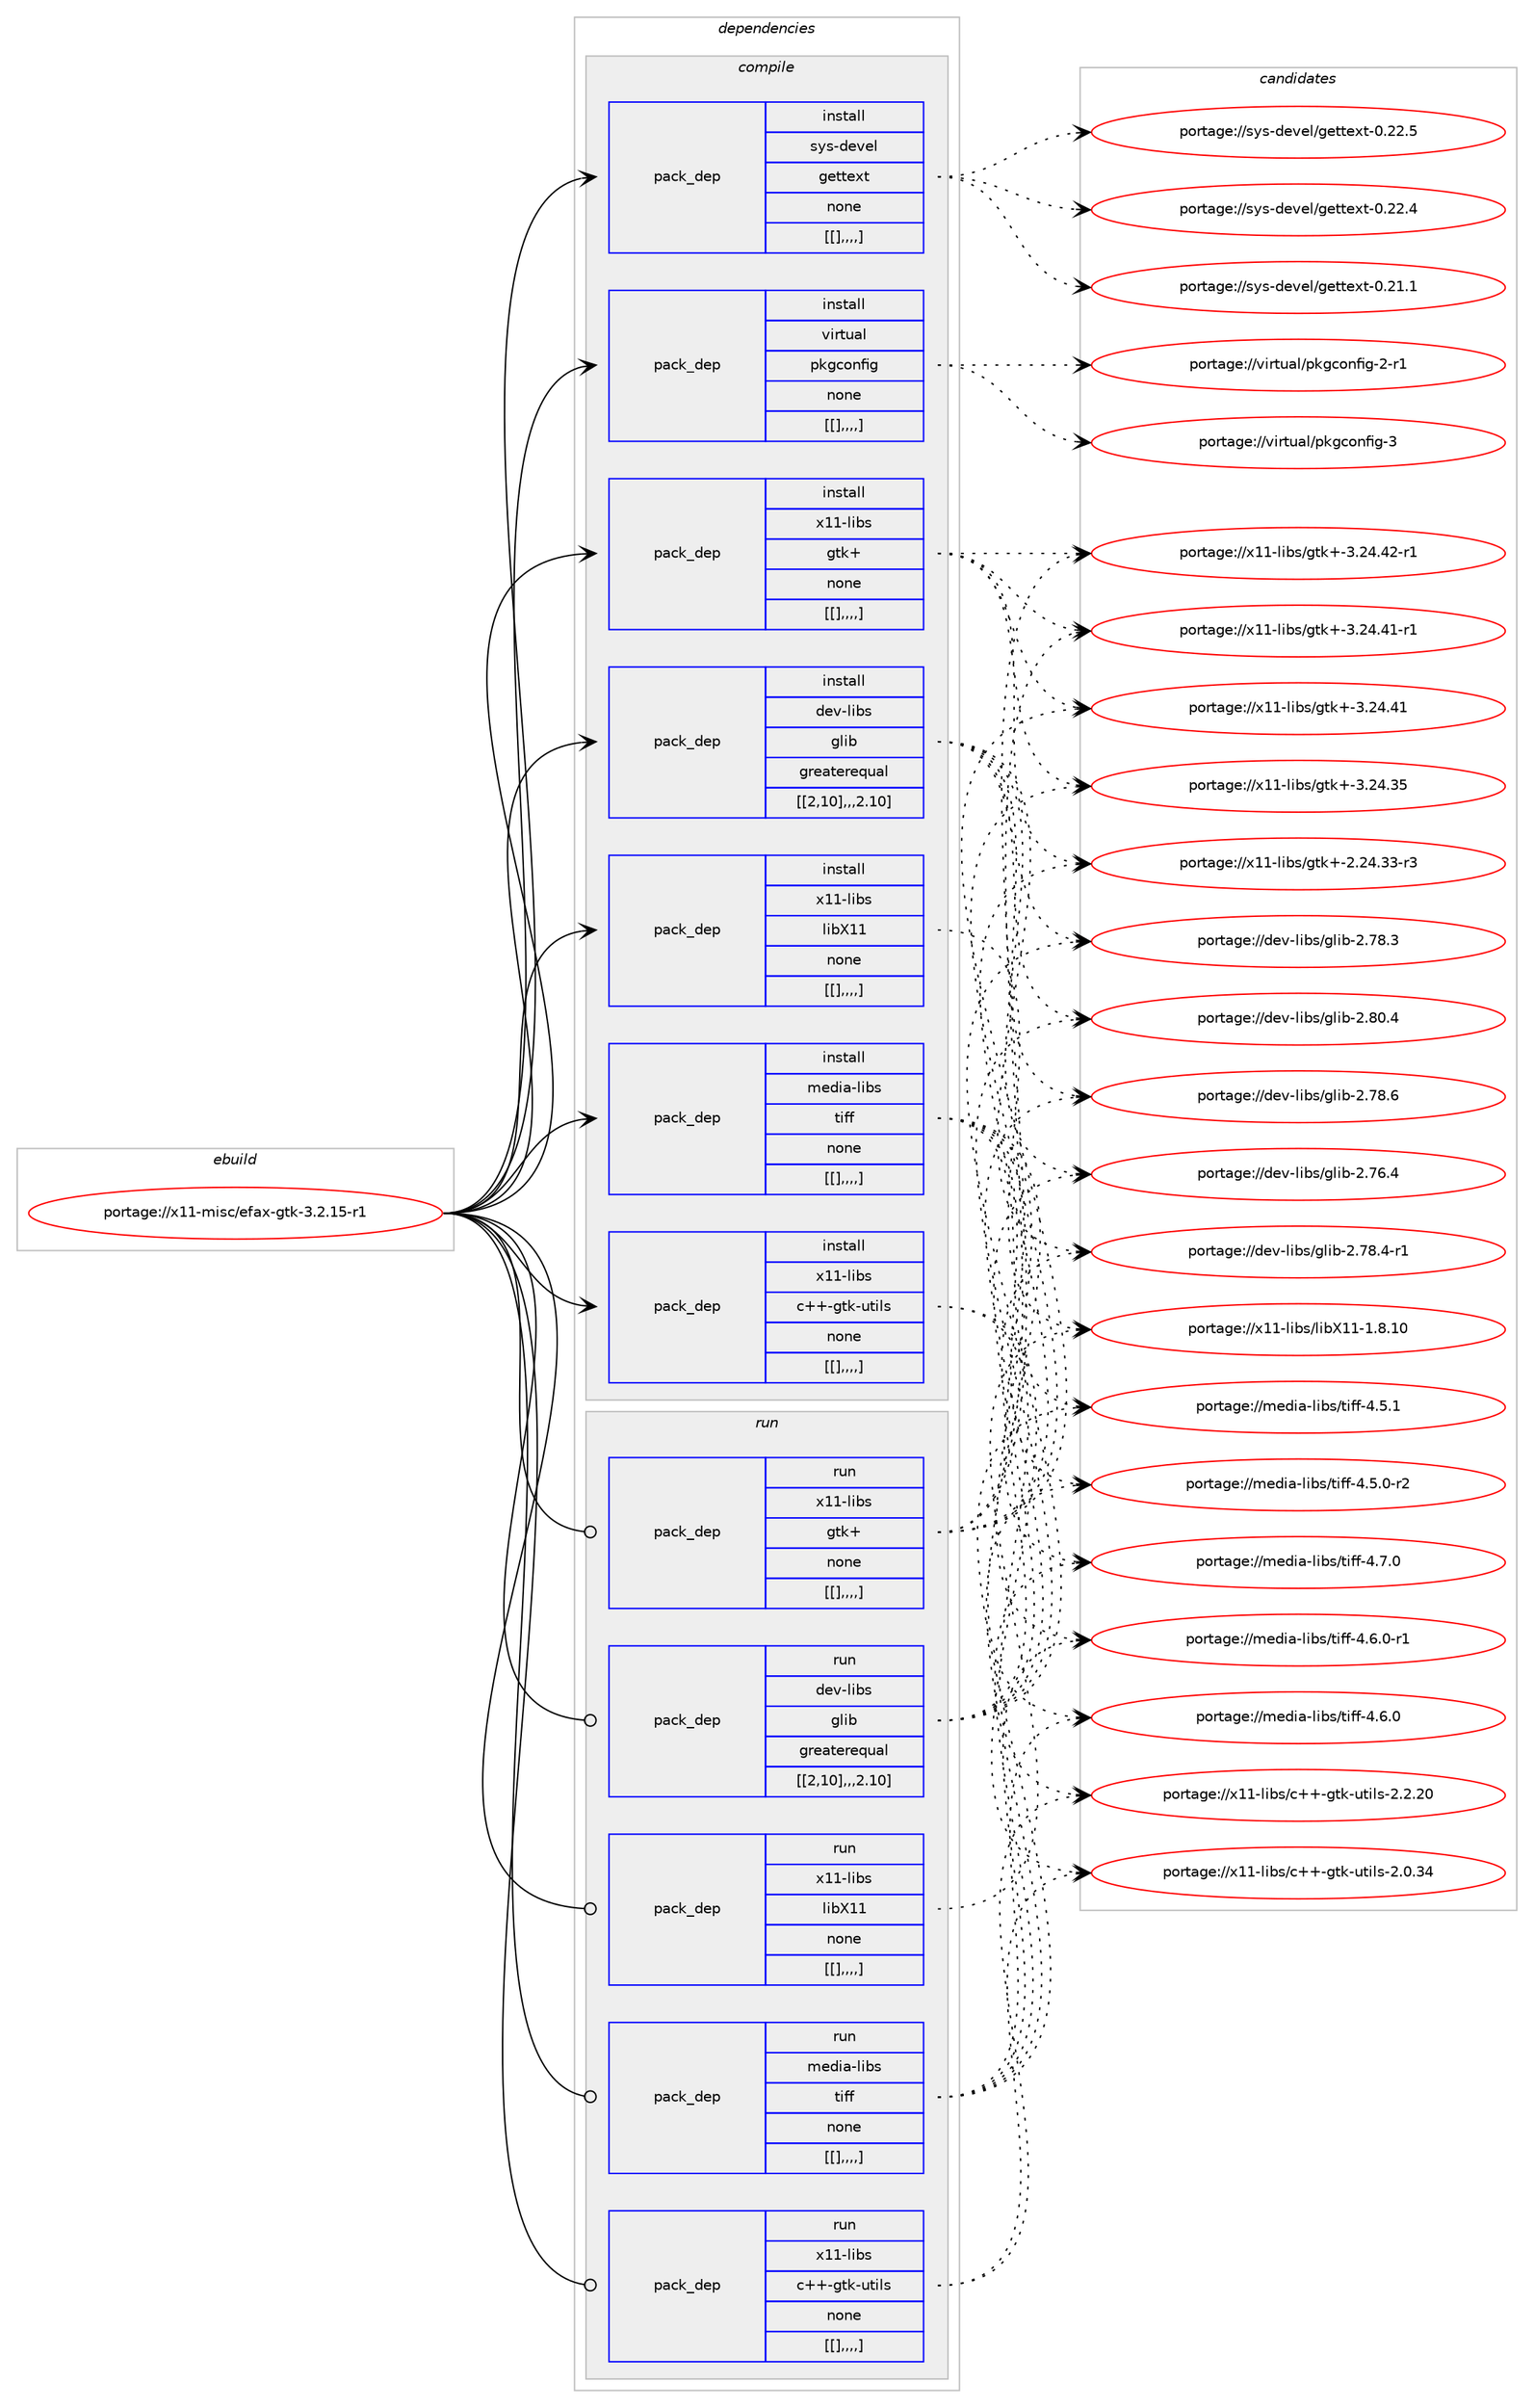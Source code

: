 digraph prolog {

# *************
# Graph options
# *************

newrank=true;
concentrate=true;
compound=true;
graph [rankdir=LR,fontname=Helvetica,fontsize=10,ranksep=1.5];#, ranksep=2.5, nodesep=0.2];
edge  [arrowhead=vee];
node  [fontname=Helvetica,fontsize=10];

# **********
# The ebuild
# **********

subgraph cluster_leftcol {
color=gray;
label=<<i>ebuild</i>>;
id [label="portage://x11-misc/efax-gtk-3.2.15-r1", color=red, width=4, href="../x11-misc/efax-gtk-3.2.15-r1.svg"];
}

# ****************
# The dependencies
# ****************

subgraph cluster_midcol {
color=gray;
label=<<i>dependencies</i>>;
subgraph cluster_compile {
fillcolor="#eeeeee";
style=filled;
label=<<i>compile</i>>;
subgraph pack1902 {
dependency2392 [label=<<TABLE BORDER="0" CELLBORDER="1" CELLSPACING="0" CELLPADDING="4" WIDTH="220"><TR><TD ROWSPAN="6" CELLPADDING="30">pack_dep</TD></TR><TR><TD WIDTH="110">install</TD></TR><TR><TD>dev-libs</TD></TR><TR><TD>glib</TD></TR><TR><TD>greaterequal</TD></TR><TR><TD>[[2,10],,,2.10]</TD></TR></TABLE>>, shape=none, color=blue];
}
id:e -> dependency2392:w [weight=20,style="solid",arrowhead="vee"];
subgraph pack1906 {
dependency2396 [label=<<TABLE BORDER="0" CELLBORDER="1" CELLSPACING="0" CELLPADDING="4" WIDTH="220"><TR><TD ROWSPAN="6" CELLPADDING="30">pack_dep</TD></TR><TR><TD WIDTH="110">install</TD></TR><TR><TD>media-libs</TD></TR><TR><TD>tiff</TD></TR><TR><TD>none</TD></TR><TR><TD>[[],,,,]</TD></TR></TABLE>>, shape=none, color=blue];
}
id:e -> dependency2396:w [weight=20,style="solid",arrowhead="vee"];
subgraph pack1910 {
dependency2400 [label=<<TABLE BORDER="0" CELLBORDER="1" CELLSPACING="0" CELLPADDING="4" WIDTH="220"><TR><TD ROWSPAN="6" CELLPADDING="30">pack_dep</TD></TR><TR><TD WIDTH="110">install</TD></TR><TR><TD>sys-devel</TD></TR><TR><TD>gettext</TD></TR><TR><TD>none</TD></TR><TR><TD>[[],,,,]</TD></TR></TABLE>>, shape=none, color=blue];
}
id:e -> dependency2400:w [weight=20,style="solid",arrowhead="vee"];
subgraph pack1914 {
dependency2404 [label=<<TABLE BORDER="0" CELLBORDER="1" CELLSPACING="0" CELLPADDING="4" WIDTH="220"><TR><TD ROWSPAN="6" CELLPADDING="30">pack_dep</TD></TR><TR><TD WIDTH="110">install</TD></TR><TR><TD>virtual</TD></TR><TR><TD>pkgconfig</TD></TR><TR><TD>none</TD></TR><TR><TD>[[],,,,]</TD></TR></TABLE>>, shape=none, color=blue];
}
id:e -> dependency2404:w [weight=20,style="solid",arrowhead="vee"];
subgraph pack1918 {
dependency2409 [label=<<TABLE BORDER="0" CELLBORDER="1" CELLSPACING="0" CELLPADDING="4" WIDTH="220"><TR><TD ROWSPAN="6" CELLPADDING="30">pack_dep</TD></TR><TR><TD WIDTH="110">install</TD></TR><TR><TD>x11-libs</TD></TR><TR><TD>c++-gtk-utils</TD></TR><TR><TD>none</TD></TR><TR><TD>[[],,,,]</TD></TR></TABLE>>, shape=none, color=blue];
}
id:e -> dependency2409:w [weight=20,style="solid",arrowhead="vee"];
subgraph pack1922 {
dependency2413 [label=<<TABLE BORDER="0" CELLBORDER="1" CELLSPACING="0" CELLPADDING="4" WIDTH="220"><TR><TD ROWSPAN="6" CELLPADDING="30">pack_dep</TD></TR><TR><TD WIDTH="110">install</TD></TR><TR><TD>x11-libs</TD></TR><TR><TD>gtk+</TD></TR><TR><TD>none</TD></TR><TR><TD>[[],,,,]</TD></TR></TABLE>>, shape=none, color=blue];
}
id:e -> dependency2413:w [weight=20,style="solid",arrowhead="vee"];
subgraph pack1926 {
dependency2416 [label=<<TABLE BORDER="0" CELLBORDER="1" CELLSPACING="0" CELLPADDING="4" WIDTH="220"><TR><TD ROWSPAN="6" CELLPADDING="30">pack_dep</TD></TR><TR><TD WIDTH="110">install</TD></TR><TR><TD>x11-libs</TD></TR><TR><TD>libX11</TD></TR><TR><TD>none</TD></TR><TR><TD>[[],,,,]</TD></TR></TABLE>>, shape=none, color=blue];
}
id:e -> dependency2416:w [weight=20,style="solid",arrowhead="vee"];
}
subgraph cluster_compileandrun {
fillcolor="#eeeeee";
style=filled;
label=<<i>compile and run</i>>;
}
subgraph cluster_run {
fillcolor="#eeeeee";
style=filled;
label=<<i>run</i>>;
subgraph pack1930 {
dependency2421 [label=<<TABLE BORDER="0" CELLBORDER="1" CELLSPACING="0" CELLPADDING="4" WIDTH="220"><TR><TD ROWSPAN="6" CELLPADDING="30">pack_dep</TD></TR><TR><TD WIDTH="110">run</TD></TR><TR><TD>dev-libs</TD></TR><TR><TD>glib</TD></TR><TR><TD>greaterequal</TD></TR><TR><TD>[[2,10],,,2.10]</TD></TR></TABLE>>, shape=none, color=blue];
}
id:e -> dependency2421:w [weight=20,style="solid",arrowhead="odot"];
subgraph pack1938 {
dependency2429 [label=<<TABLE BORDER="0" CELLBORDER="1" CELLSPACING="0" CELLPADDING="4" WIDTH="220"><TR><TD ROWSPAN="6" CELLPADDING="30">pack_dep</TD></TR><TR><TD WIDTH="110">run</TD></TR><TR><TD>media-libs</TD></TR><TR><TD>tiff</TD></TR><TR><TD>none</TD></TR><TR><TD>[[],,,,]</TD></TR></TABLE>>, shape=none, color=blue];
}
id:e -> dependency2429:w [weight=20,style="solid",arrowhead="odot"];
subgraph pack1942 {
dependency2433 [label=<<TABLE BORDER="0" CELLBORDER="1" CELLSPACING="0" CELLPADDING="4" WIDTH="220"><TR><TD ROWSPAN="6" CELLPADDING="30">pack_dep</TD></TR><TR><TD WIDTH="110">run</TD></TR><TR><TD>x11-libs</TD></TR><TR><TD>c++-gtk-utils</TD></TR><TR><TD>none</TD></TR><TR><TD>[[],,,,]</TD></TR></TABLE>>, shape=none, color=blue];
}
id:e -> dependency2433:w [weight=20,style="solid",arrowhead="odot"];
subgraph pack1946 {
dependency2437 [label=<<TABLE BORDER="0" CELLBORDER="1" CELLSPACING="0" CELLPADDING="4" WIDTH="220"><TR><TD ROWSPAN="6" CELLPADDING="30">pack_dep</TD></TR><TR><TD WIDTH="110">run</TD></TR><TR><TD>x11-libs</TD></TR><TR><TD>gtk+</TD></TR><TR><TD>none</TD></TR><TR><TD>[[],,,,]</TD></TR></TABLE>>, shape=none, color=blue];
}
id:e -> dependency2437:w [weight=20,style="solid",arrowhead="odot"];
subgraph pack1950 {
dependency2441 [label=<<TABLE BORDER="0" CELLBORDER="1" CELLSPACING="0" CELLPADDING="4" WIDTH="220"><TR><TD ROWSPAN="6" CELLPADDING="30">pack_dep</TD></TR><TR><TD WIDTH="110">run</TD></TR><TR><TD>x11-libs</TD></TR><TR><TD>libX11</TD></TR><TR><TD>none</TD></TR><TR><TD>[[],,,,]</TD></TR></TABLE>>, shape=none, color=blue];
}
id:e -> dependency2441:w [weight=20,style="solid",arrowhead="odot"];
}
}

# **************
# The candidates
# **************

subgraph cluster_choices {
rank=same;
color=gray;
label=<<i>candidates</i>>;

subgraph choice1903 {
color=black;
nodesep=1;
choice1001011184510810598115471031081059845504656484652 [label="portage://dev-libs/glib-2.80.4", color=red, width=4,href="../dev-libs/glib-2.80.4.svg"];
choice1001011184510810598115471031081059845504655564654 [label="portage://dev-libs/glib-2.78.6", color=red, width=4,href="../dev-libs/glib-2.78.6.svg"];
choice10010111845108105981154710310810598455046555646524511449 [label="portage://dev-libs/glib-2.78.4-r1", color=red, width=4,href="../dev-libs/glib-2.78.4-r1.svg"];
choice1001011184510810598115471031081059845504655564651 [label="portage://dev-libs/glib-2.78.3", color=red, width=4,href="../dev-libs/glib-2.78.3.svg"];
choice1001011184510810598115471031081059845504655544652 [label="portage://dev-libs/glib-2.76.4", color=red, width=4,href="../dev-libs/glib-2.76.4.svg"];
dependency2392:e -> choice1001011184510810598115471031081059845504656484652:w [style=dotted,weight="100"];
dependency2392:e -> choice1001011184510810598115471031081059845504655564654:w [style=dotted,weight="100"];
dependency2392:e -> choice10010111845108105981154710310810598455046555646524511449:w [style=dotted,weight="100"];
dependency2392:e -> choice1001011184510810598115471031081059845504655564651:w [style=dotted,weight="100"];
dependency2392:e -> choice1001011184510810598115471031081059845504655544652:w [style=dotted,weight="100"];
}
subgraph choice1907 {
color=black;
nodesep=1;
choice10910110010597451081059811547116105102102455246554648 [label="portage://media-libs/tiff-4.7.0", color=red, width=4,href="../media-libs/tiff-4.7.0.svg"];
choice109101100105974510810598115471161051021024552465446484511449 [label="portage://media-libs/tiff-4.6.0-r1", color=red, width=4,href="../media-libs/tiff-4.6.0-r1.svg"];
choice10910110010597451081059811547116105102102455246544648 [label="portage://media-libs/tiff-4.6.0", color=red, width=4,href="../media-libs/tiff-4.6.0.svg"];
choice10910110010597451081059811547116105102102455246534649 [label="portage://media-libs/tiff-4.5.1", color=red, width=4,href="../media-libs/tiff-4.5.1.svg"];
choice109101100105974510810598115471161051021024552465346484511450 [label="portage://media-libs/tiff-4.5.0-r2", color=red, width=4,href="../media-libs/tiff-4.5.0-r2.svg"];
dependency2396:e -> choice10910110010597451081059811547116105102102455246554648:w [style=dotted,weight="100"];
dependency2396:e -> choice109101100105974510810598115471161051021024552465446484511449:w [style=dotted,weight="100"];
dependency2396:e -> choice10910110010597451081059811547116105102102455246544648:w [style=dotted,weight="100"];
dependency2396:e -> choice10910110010597451081059811547116105102102455246534649:w [style=dotted,weight="100"];
dependency2396:e -> choice109101100105974510810598115471161051021024552465346484511450:w [style=dotted,weight="100"];
}
subgraph choice1910 {
color=black;
nodesep=1;
choice115121115451001011181011084710310111611610112011645484650504653 [label="portage://sys-devel/gettext-0.22.5", color=red, width=4,href="../sys-devel/gettext-0.22.5.svg"];
choice115121115451001011181011084710310111611610112011645484650504652 [label="portage://sys-devel/gettext-0.22.4", color=red, width=4,href="../sys-devel/gettext-0.22.4.svg"];
choice115121115451001011181011084710310111611610112011645484650494649 [label="portage://sys-devel/gettext-0.21.1", color=red, width=4,href="../sys-devel/gettext-0.21.1.svg"];
dependency2400:e -> choice115121115451001011181011084710310111611610112011645484650504653:w [style=dotted,weight="100"];
dependency2400:e -> choice115121115451001011181011084710310111611610112011645484650504652:w [style=dotted,weight="100"];
dependency2400:e -> choice115121115451001011181011084710310111611610112011645484650494649:w [style=dotted,weight="100"];
}
subgraph choice1915 {
color=black;
nodesep=1;
choice1181051141161179710847112107103991111101021051034551 [label="portage://virtual/pkgconfig-3", color=red, width=4,href="../virtual/pkgconfig-3.svg"];
choice11810511411611797108471121071039911111010210510345504511449 [label="portage://virtual/pkgconfig-2-r1", color=red, width=4,href="../virtual/pkgconfig-2-r1.svg"];
dependency2404:e -> choice1181051141161179710847112107103991111101021051034551:w [style=dotted,weight="100"];
dependency2404:e -> choice11810511411611797108471121071039911111010210510345504511449:w [style=dotted,weight="100"];
}
subgraph choice1919 {
color=black;
nodesep=1;
choice1204949451081059811547994343451031161074511711610510811545504650465048 [label="portage://x11-libs/c++-gtk-utils-2.2.20", color=red, width=4,href="../x11-libs/c++-gtk-utils-2.2.20.svg"];
choice1204949451081059811547994343451031161074511711610510811545504648465152 [label="portage://x11-libs/c++-gtk-utils-2.0.34", color=red, width=4,href="../x11-libs/c++-gtk-utils-2.0.34.svg"];
dependency2409:e -> choice1204949451081059811547994343451031161074511711610510811545504650465048:w [style=dotted,weight="100"];
dependency2409:e -> choice1204949451081059811547994343451031161074511711610510811545504648465152:w [style=dotted,weight="100"];
}
subgraph choice1922 {
color=black;
nodesep=1;
choice12049494510810598115471031161074345514650524652504511449 [label="portage://x11-libs/gtk+-3.24.42-r1", color=red, width=4,href="../x11-libs/gtk+-3.24.42-r1.svg"];
choice12049494510810598115471031161074345514650524652494511449 [label="portage://x11-libs/gtk+-3.24.41-r1", color=red, width=4,href="../x11-libs/gtk+-3.24.41-r1.svg"];
choice1204949451081059811547103116107434551465052465249 [label="portage://x11-libs/gtk+-3.24.41", color=red, width=4,href="../x11-libs/gtk+-3.24.41.svg"];
choice1204949451081059811547103116107434551465052465153 [label="portage://x11-libs/gtk+-3.24.35", color=red, width=4,href="../x11-libs/gtk+-3.24.35.svg"];
choice12049494510810598115471031161074345504650524651514511451 [label="portage://x11-libs/gtk+-2.24.33-r3", color=red, width=4,href="../x11-libs/gtk+-2.24.33-r3.svg"];
dependency2413:e -> choice12049494510810598115471031161074345514650524652504511449:w [style=dotted,weight="100"];
dependency2413:e -> choice12049494510810598115471031161074345514650524652494511449:w [style=dotted,weight="100"];
dependency2413:e -> choice1204949451081059811547103116107434551465052465249:w [style=dotted,weight="100"];
dependency2413:e -> choice1204949451081059811547103116107434551465052465153:w [style=dotted,weight="100"];
dependency2413:e -> choice12049494510810598115471031161074345504650524651514511451:w [style=dotted,weight="100"];
}
subgraph choice1931 {
color=black;
nodesep=1;
choice12049494510810598115471081059888494945494656464948 [label="portage://x11-libs/libX11-1.8.10", color=red, width=4,href="../x11-libs/libX11-1.8.10.svg"];
dependency2416:e -> choice12049494510810598115471081059888494945494656464948:w [style=dotted,weight="100"];
}
subgraph choice1933 {
color=black;
nodesep=1;
choice1001011184510810598115471031081059845504656484652 [label="portage://dev-libs/glib-2.80.4", color=red, width=4,href="../dev-libs/glib-2.80.4.svg"];
choice1001011184510810598115471031081059845504655564654 [label="portage://dev-libs/glib-2.78.6", color=red, width=4,href="../dev-libs/glib-2.78.6.svg"];
choice10010111845108105981154710310810598455046555646524511449 [label="portage://dev-libs/glib-2.78.4-r1", color=red, width=4,href="../dev-libs/glib-2.78.4-r1.svg"];
choice1001011184510810598115471031081059845504655564651 [label="portage://dev-libs/glib-2.78.3", color=red, width=4,href="../dev-libs/glib-2.78.3.svg"];
choice1001011184510810598115471031081059845504655544652 [label="portage://dev-libs/glib-2.76.4", color=red, width=4,href="../dev-libs/glib-2.76.4.svg"];
dependency2421:e -> choice1001011184510810598115471031081059845504656484652:w [style=dotted,weight="100"];
dependency2421:e -> choice1001011184510810598115471031081059845504655564654:w [style=dotted,weight="100"];
dependency2421:e -> choice10010111845108105981154710310810598455046555646524511449:w [style=dotted,weight="100"];
dependency2421:e -> choice1001011184510810598115471031081059845504655564651:w [style=dotted,weight="100"];
dependency2421:e -> choice1001011184510810598115471031081059845504655544652:w [style=dotted,weight="100"];
}
subgraph choice1937 {
color=black;
nodesep=1;
choice10910110010597451081059811547116105102102455246554648 [label="portage://media-libs/tiff-4.7.0", color=red, width=4,href="../media-libs/tiff-4.7.0.svg"];
choice109101100105974510810598115471161051021024552465446484511449 [label="portage://media-libs/tiff-4.6.0-r1", color=red, width=4,href="../media-libs/tiff-4.6.0-r1.svg"];
choice10910110010597451081059811547116105102102455246544648 [label="portage://media-libs/tiff-4.6.0", color=red, width=4,href="../media-libs/tiff-4.6.0.svg"];
choice10910110010597451081059811547116105102102455246534649 [label="portage://media-libs/tiff-4.5.1", color=red, width=4,href="../media-libs/tiff-4.5.1.svg"];
choice109101100105974510810598115471161051021024552465346484511450 [label="portage://media-libs/tiff-4.5.0-r2", color=red, width=4,href="../media-libs/tiff-4.5.0-r2.svg"];
dependency2429:e -> choice10910110010597451081059811547116105102102455246554648:w [style=dotted,weight="100"];
dependency2429:e -> choice109101100105974510810598115471161051021024552465446484511449:w [style=dotted,weight="100"];
dependency2429:e -> choice10910110010597451081059811547116105102102455246544648:w [style=dotted,weight="100"];
dependency2429:e -> choice10910110010597451081059811547116105102102455246534649:w [style=dotted,weight="100"];
dependency2429:e -> choice109101100105974510810598115471161051021024552465346484511450:w [style=dotted,weight="100"];
}
subgraph choice1944 {
color=black;
nodesep=1;
choice1204949451081059811547994343451031161074511711610510811545504650465048 [label="portage://x11-libs/c++-gtk-utils-2.2.20", color=red, width=4,href="../x11-libs/c++-gtk-utils-2.2.20.svg"];
choice1204949451081059811547994343451031161074511711610510811545504648465152 [label="portage://x11-libs/c++-gtk-utils-2.0.34", color=red, width=4,href="../x11-libs/c++-gtk-utils-2.0.34.svg"];
dependency2433:e -> choice1204949451081059811547994343451031161074511711610510811545504650465048:w [style=dotted,weight="100"];
dependency2433:e -> choice1204949451081059811547994343451031161074511711610510811545504648465152:w [style=dotted,weight="100"];
}
subgraph choice1948 {
color=black;
nodesep=1;
choice12049494510810598115471031161074345514650524652504511449 [label="portage://x11-libs/gtk+-3.24.42-r1", color=red, width=4,href="../x11-libs/gtk+-3.24.42-r1.svg"];
choice12049494510810598115471031161074345514650524652494511449 [label="portage://x11-libs/gtk+-3.24.41-r1", color=red, width=4,href="../x11-libs/gtk+-3.24.41-r1.svg"];
choice1204949451081059811547103116107434551465052465249 [label="portage://x11-libs/gtk+-3.24.41", color=red, width=4,href="../x11-libs/gtk+-3.24.41.svg"];
choice1204949451081059811547103116107434551465052465153 [label="portage://x11-libs/gtk+-3.24.35", color=red, width=4,href="../x11-libs/gtk+-3.24.35.svg"];
choice12049494510810598115471031161074345504650524651514511451 [label="portage://x11-libs/gtk+-2.24.33-r3", color=red, width=4,href="../x11-libs/gtk+-2.24.33-r3.svg"];
dependency2437:e -> choice12049494510810598115471031161074345514650524652504511449:w [style=dotted,weight="100"];
dependency2437:e -> choice12049494510810598115471031161074345514650524652494511449:w [style=dotted,weight="100"];
dependency2437:e -> choice1204949451081059811547103116107434551465052465249:w [style=dotted,weight="100"];
dependency2437:e -> choice1204949451081059811547103116107434551465052465153:w [style=dotted,weight="100"];
dependency2437:e -> choice12049494510810598115471031161074345504650524651514511451:w [style=dotted,weight="100"];
}
subgraph choice1956 {
color=black;
nodesep=1;
choice12049494510810598115471081059888494945494656464948 [label="portage://x11-libs/libX11-1.8.10", color=red, width=4,href="../x11-libs/libX11-1.8.10.svg"];
dependency2441:e -> choice12049494510810598115471081059888494945494656464948:w [style=dotted,weight="100"];
}
}

}
